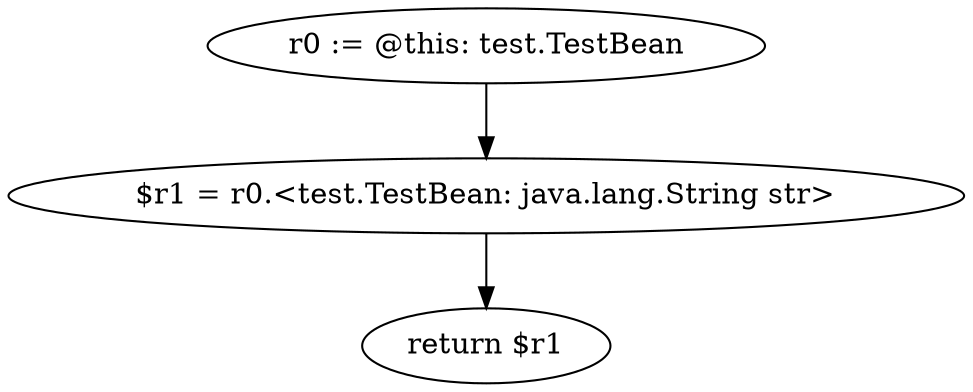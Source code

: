 digraph "unitGraph" {
    "r0 := @this: test.TestBean"
    "$r1 = r0.<test.TestBean: java.lang.String str>"
    "return $r1"
    "r0 := @this: test.TestBean"->"$r1 = r0.<test.TestBean: java.lang.String str>";
    "$r1 = r0.<test.TestBean: java.lang.String str>"->"return $r1";
}
